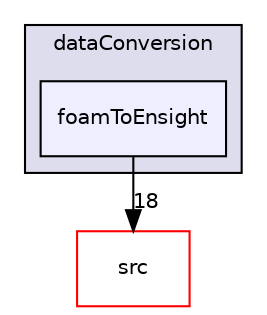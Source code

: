 digraph "applications/utilities/postProcessing/dataConversion/foamToEnsight" {
  bgcolor=transparent;
  compound=true
  node [ fontsize="10", fontname="Helvetica"];
  edge [ labelfontsize="10", labelfontname="Helvetica"];
  subgraph clusterdir_287a8ee951d3c46055211652d30251ed {
    graph [ bgcolor="#ddddee", pencolor="black", label="dataConversion" fontname="Helvetica", fontsize="10", URL="dir_287a8ee951d3c46055211652d30251ed.html"]
  dir_b6d44d03429d59376377c3fdbf970503 [shape=box, label="foamToEnsight", style="filled", fillcolor="#eeeeff", pencolor="black", URL="dir_b6d44d03429d59376377c3fdbf970503.html"];
  }
  dir_68267d1309a1af8e8297ef4c3efbcdba [shape=box label="src" color="red" URL="dir_68267d1309a1af8e8297ef4c3efbcdba.html"];
  dir_b6d44d03429d59376377c3fdbf970503->dir_68267d1309a1af8e8297ef4c3efbcdba [headlabel="18", labeldistance=1.5 headhref="dir_000624_000737.html"];
}
